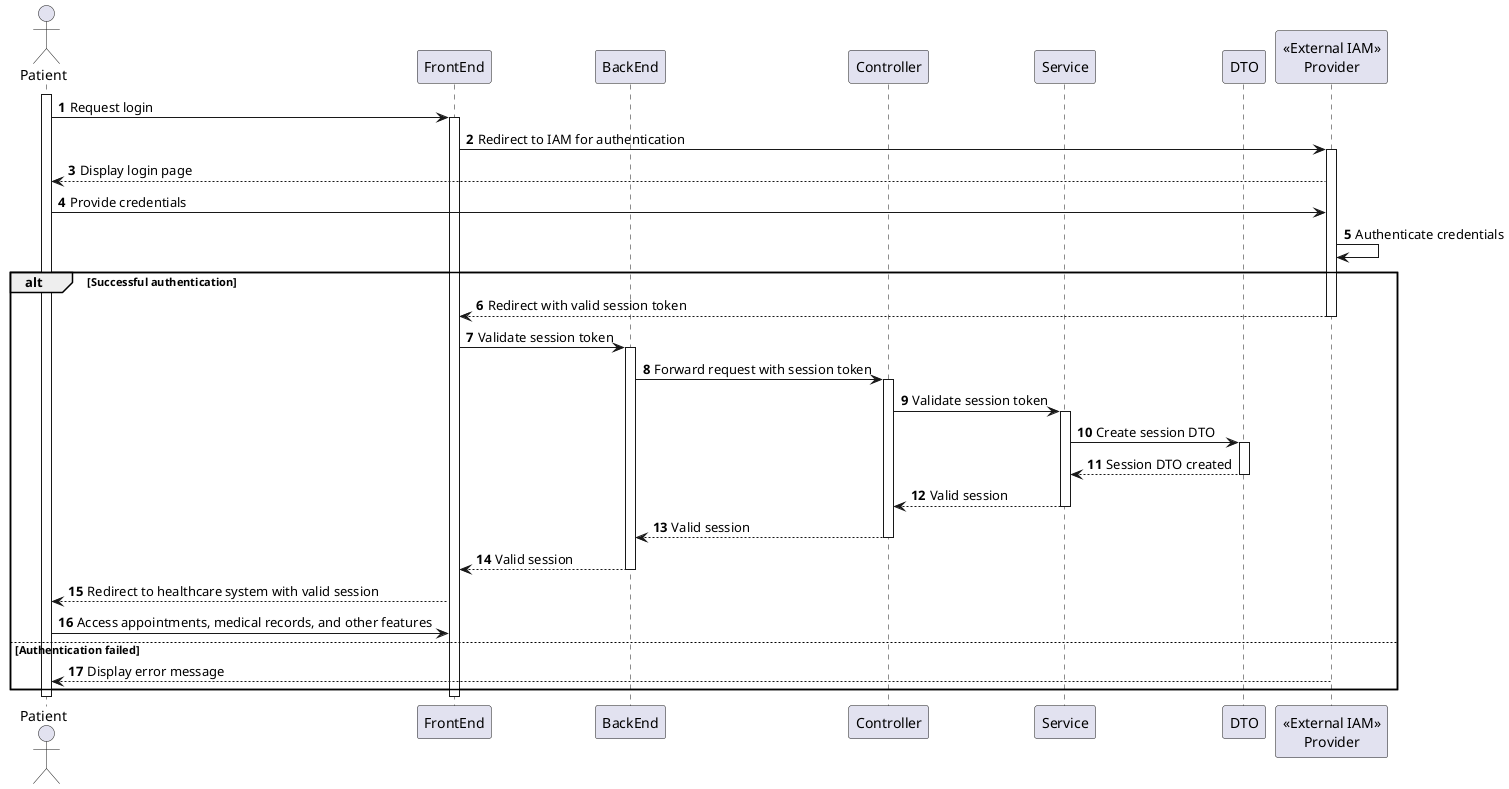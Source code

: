 ﻿@startuml
'https://plantuml.com/sequence-diagram

autonumber
actor Patient as pa
participant "FrontEnd" as front
participant "BackEnd" as back
participant "Controller" as ctrl
participant "Service" as svc
participant "DTO" as dto
participant "<<External IAM>>\nProvider" as iam

activate pa
pa -> front: Request login

activate front
front -> iam: Redirect to IAM for authentication

activate iam
iam --> pa: Display login page

pa -> iam: Provide credentials

iam -> iam: Authenticate credentials

alt Successful authentication
  iam --> front: Redirect with valid session token
  deactivate iam
  front -> back: Validate session token
  activate back
  back -> ctrl: Forward request with session token

  activate ctrl
  ctrl -> svc: Validate session token

  activate svc
  svc -> dto: Create session DTO
  activate dto
  dto --> svc: Session DTO created
deactivate dto

  svc --> ctrl: Valid session
  deactivate svc
  ctrl --> back: Valid session
  deactivate ctrl
  back --> front: Valid session
    deactivate back
  front --> pa: Redirect to healthcare system with valid session
  pa -> front: Access appointments, medical records, and other features
else Authentication failed
  iam --> pa: Display error message
end

deactivate dto
deactivate svc
deactivate ctrl
deactivate back
deactivate front
deactivate pa

@enduml